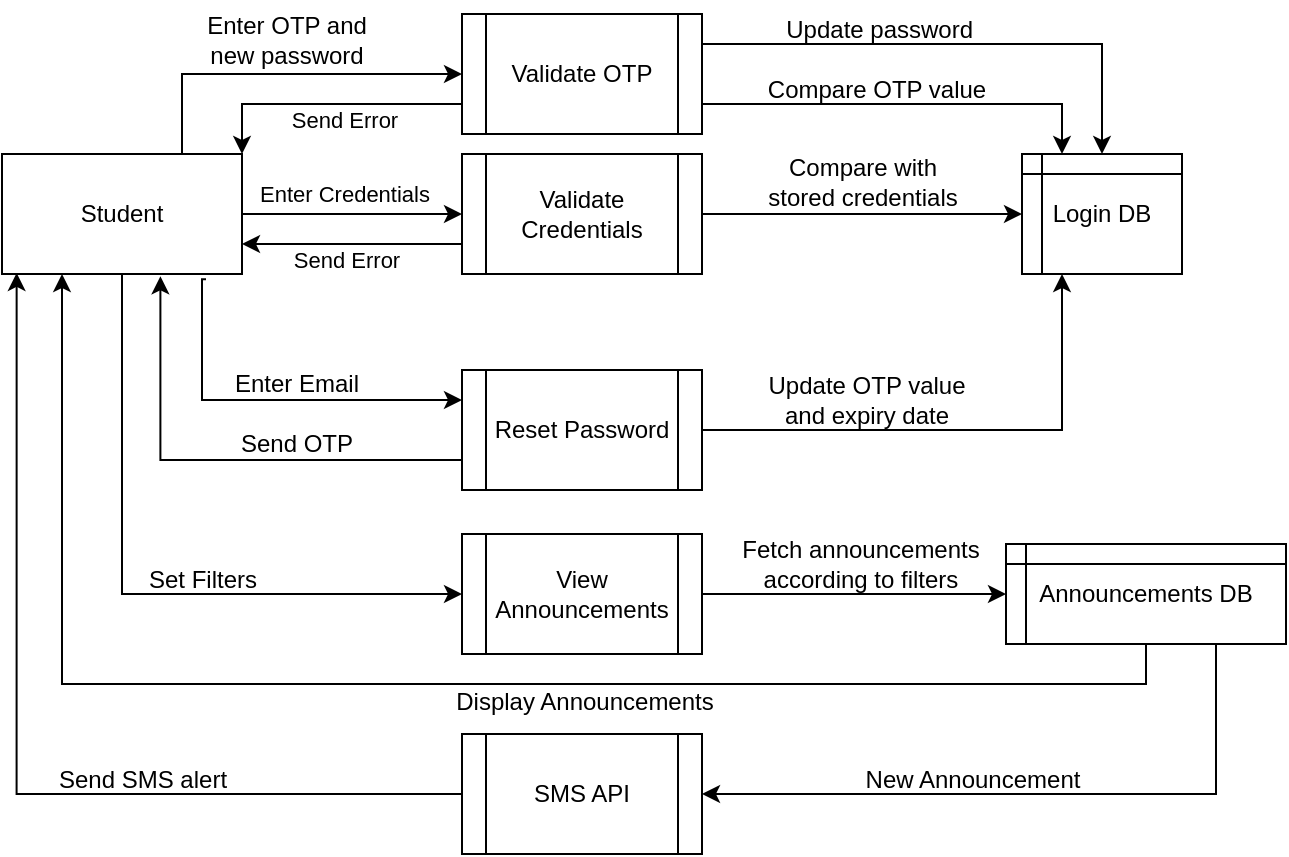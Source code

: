<mxfile version="24.7.17">
  <diagram name="Page-1" id="h7qLzZXBfa_8gzpIA_jv">
    <mxGraphModel dx="1366" dy="741" grid="1" gridSize="10" guides="1" tooltips="1" connect="1" arrows="1" fold="1" page="1" pageScale="1" pageWidth="850" pageHeight="1100" math="0" shadow="0">
      <root>
        <mxCell id="0" />
        <mxCell id="1" parent="0" />
        <mxCell id="lrxJvCzyfzTYvcZ8lVyZ-3" value="" style="edgeStyle=orthogonalEdgeStyle;rounded=0;orthogonalLoop=1;jettySize=auto;html=1;" edge="1" parent="1" source="lrxJvCzyfzTYvcZ8lVyZ-1" target="lrxJvCzyfzTYvcZ8lVyZ-2">
          <mxGeometry relative="1" as="geometry" />
        </mxCell>
        <mxCell id="lrxJvCzyfzTYvcZ8lVyZ-8" value="Enter Credentials" style="edgeLabel;html=1;align=center;verticalAlign=middle;resizable=0;points=[];" vertex="1" connectable="0" parent="lrxJvCzyfzTYvcZ8lVyZ-3">
          <mxGeometry x="-0.208" relative="1" as="geometry">
            <mxPoint x="7" y="-10" as="offset" />
          </mxGeometry>
        </mxCell>
        <mxCell id="lrxJvCzyfzTYvcZ8lVyZ-12" style="edgeStyle=orthogonalEdgeStyle;rounded=0;orthogonalLoop=1;jettySize=auto;html=1;exitX=0.85;exitY=1.044;exitDx=0;exitDy=0;entryX=0;entryY=0.25;entryDx=0;entryDy=0;exitPerimeter=0;" edge="1" parent="1" source="lrxJvCzyfzTYvcZ8lVyZ-1" target="lrxJvCzyfzTYvcZ8lVyZ-11">
          <mxGeometry relative="1" as="geometry">
            <Array as="points">
              <mxPoint x="220" y="153" />
              <mxPoint x="220" y="213" />
            </Array>
          </mxGeometry>
        </mxCell>
        <mxCell id="lrxJvCzyfzTYvcZ8lVyZ-21" style="edgeStyle=orthogonalEdgeStyle;rounded=0;orthogonalLoop=1;jettySize=auto;html=1;exitX=0.75;exitY=0;exitDx=0;exitDy=0;entryX=0;entryY=0.5;entryDx=0;entryDy=0;" edge="1" parent="1" source="lrxJvCzyfzTYvcZ8lVyZ-1" target="lrxJvCzyfzTYvcZ8lVyZ-17">
          <mxGeometry relative="1" as="geometry" />
        </mxCell>
        <mxCell id="lrxJvCzyfzTYvcZ8lVyZ-36" style="edgeStyle=orthogonalEdgeStyle;rounded=0;orthogonalLoop=1;jettySize=auto;html=1;exitX=0.5;exitY=1;exitDx=0;exitDy=0;entryX=0;entryY=0.5;entryDx=0;entryDy=0;" edge="1" parent="1" source="lrxJvCzyfzTYvcZ8lVyZ-1" target="lrxJvCzyfzTYvcZ8lVyZ-35">
          <mxGeometry relative="1" as="geometry" />
        </mxCell>
        <mxCell id="lrxJvCzyfzTYvcZ8lVyZ-1" value="Student" style="rounded=0;whiteSpace=wrap;html=1;" vertex="1" parent="1">
          <mxGeometry x="120" y="90" width="120" height="60" as="geometry" />
        </mxCell>
        <mxCell id="lrxJvCzyfzTYvcZ8lVyZ-9" style="edgeStyle=orthogonalEdgeStyle;rounded=0;orthogonalLoop=1;jettySize=auto;html=1;exitX=1;exitY=0.5;exitDx=0;exitDy=0;entryX=0;entryY=0.5;entryDx=0;entryDy=0;" edge="1" parent="1" source="lrxJvCzyfzTYvcZ8lVyZ-2" target="lrxJvCzyfzTYvcZ8lVyZ-7">
          <mxGeometry relative="1" as="geometry" />
        </mxCell>
        <mxCell id="lrxJvCzyfzTYvcZ8lVyZ-30" style="edgeStyle=orthogonalEdgeStyle;rounded=0;orthogonalLoop=1;jettySize=auto;html=1;exitX=0;exitY=0.75;exitDx=0;exitDy=0;entryX=1;entryY=0.75;entryDx=0;entryDy=0;" edge="1" parent="1" source="lrxJvCzyfzTYvcZ8lVyZ-2" target="lrxJvCzyfzTYvcZ8lVyZ-1">
          <mxGeometry relative="1" as="geometry" />
        </mxCell>
        <mxCell id="lrxJvCzyfzTYvcZ8lVyZ-2" value="Validate Credentials" style="shape=process;whiteSpace=wrap;html=1;backgroundOutline=1;rounded=0;" vertex="1" parent="1">
          <mxGeometry x="350" y="90" width="120" height="60" as="geometry" />
        </mxCell>
        <mxCell id="lrxJvCzyfzTYvcZ8lVyZ-7" value="Login DB" style="shape=internalStorage;whiteSpace=wrap;html=1;backgroundOutline=1;dx=10;dy=10;" vertex="1" parent="1">
          <mxGeometry x="630" y="90" width="80" height="60" as="geometry" />
        </mxCell>
        <mxCell id="lrxJvCzyfzTYvcZ8lVyZ-10" value="Compare with &lt;br&gt;stored credentials" style="text;html=1;align=center;verticalAlign=middle;resizable=0;points=[];autosize=1;strokeColor=none;fillColor=none;" vertex="1" parent="1">
          <mxGeometry x="490" y="84" width="120" height="40" as="geometry" />
        </mxCell>
        <mxCell id="lrxJvCzyfzTYvcZ8lVyZ-13" style="edgeStyle=orthogonalEdgeStyle;rounded=0;orthogonalLoop=1;jettySize=auto;html=1;exitX=1;exitY=0.5;exitDx=0;exitDy=0;entryX=0.25;entryY=1;entryDx=0;entryDy=0;" edge="1" parent="1" source="lrxJvCzyfzTYvcZ8lVyZ-11" target="lrxJvCzyfzTYvcZ8lVyZ-7">
          <mxGeometry relative="1" as="geometry">
            <mxPoint x="650" y="170" as="targetPoint" />
          </mxGeometry>
        </mxCell>
        <mxCell id="lrxJvCzyfzTYvcZ8lVyZ-11" value="Reset Password" style="shape=process;whiteSpace=wrap;html=1;backgroundOutline=1;rounded=0;" vertex="1" parent="1">
          <mxGeometry x="350" y="198" width="120" height="60" as="geometry" />
        </mxCell>
        <mxCell id="lrxJvCzyfzTYvcZ8lVyZ-15" value="Update OTP value &lt;br&gt;and expiry date" style="text;html=1;align=center;verticalAlign=middle;resizable=0;points=[];autosize=1;strokeColor=none;fillColor=none;" vertex="1" parent="1">
          <mxGeometry x="492" y="193" width="120" height="40" as="geometry" />
        </mxCell>
        <mxCell id="lrxJvCzyfzTYvcZ8lVyZ-23" style="edgeStyle=orthogonalEdgeStyle;rounded=0;orthogonalLoop=1;jettySize=auto;html=1;exitX=1;exitY=0.25;exitDx=0;exitDy=0;entryX=0.5;entryY=0;entryDx=0;entryDy=0;" edge="1" parent="1" source="lrxJvCzyfzTYvcZ8lVyZ-17" target="lrxJvCzyfzTYvcZ8lVyZ-7">
          <mxGeometry relative="1" as="geometry" />
        </mxCell>
        <mxCell id="lrxJvCzyfzTYvcZ8lVyZ-25" style="edgeStyle=orthogonalEdgeStyle;rounded=0;orthogonalLoop=1;jettySize=auto;html=1;exitX=1;exitY=0.75;exitDx=0;exitDy=0;entryX=0.25;entryY=0;entryDx=0;entryDy=0;" edge="1" parent="1" source="lrxJvCzyfzTYvcZ8lVyZ-17" target="lrxJvCzyfzTYvcZ8lVyZ-7">
          <mxGeometry relative="1" as="geometry" />
        </mxCell>
        <mxCell id="lrxJvCzyfzTYvcZ8lVyZ-27" style="edgeStyle=orthogonalEdgeStyle;rounded=0;orthogonalLoop=1;jettySize=auto;html=1;exitX=0;exitY=0.75;exitDx=0;exitDy=0;entryX=1;entryY=0;entryDx=0;entryDy=0;" edge="1" parent="1" source="lrxJvCzyfzTYvcZ8lVyZ-17" target="lrxJvCzyfzTYvcZ8lVyZ-1">
          <mxGeometry relative="1" as="geometry" />
        </mxCell>
        <mxCell id="lrxJvCzyfzTYvcZ8lVyZ-28" value="Send Error" style="edgeLabel;html=1;align=center;verticalAlign=middle;resizable=0;points=[];" vertex="1" connectable="0" parent="lrxJvCzyfzTYvcZ8lVyZ-27">
          <mxGeometry x="0.16" y="3" relative="1" as="geometry">
            <mxPoint x="19" y="5" as="offset" />
          </mxGeometry>
        </mxCell>
        <mxCell id="lrxJvCzyfzTYvcZ8lVyZ-17" value="Validate OTP" style="shape=process;whiteSpace=wrap;html=1;backgroundOutline=1;rounded=0;" vertex="1" parent="1">
          <mxGeometry x="350" y="20" width="120" height="60" as="geometry" />
        </mxCell>
        <mxCell id="lrxJvCzyfzTYvcZ8lVyZ-18" style="edgeStyle=orthogonalEdgeStyle;rounded=0;orthogonalLoop=1;jettySize=auto;html=1;exitX=0;exitY=0.75;exitDx=0;exitDy=0;entryX=0.66;entryY=1.019;entryDx=0;entryDy=0;entryPerimeter=0;" edge="1" parent="1" source="lrxJvCzyfzTYvcZ8lVyZ-11" target="lrxJvCzyfzTYvcZ8lVyZ-1">
          <mxGeometry relative="1" as="geometry" />
        </mxCell>
        <mxCell id="lrxJvCzyfzTYvcZ8lVyZ-19" value="Send OTP" style="text;html=1;align=center;verticalAlign=middle;resizable=0;points=[];autosize=1;strokeColor=none;fillColor=none;" vertex="1" parent="1">
          <mxGeometry x="227" y="220" width="80" height="30" as="geometry" />
        </mxCell>
        <mxCell id="lrxJvCzyfzTYvcZ8lVyZ-20" value="Enter Email" style="text;html=1;align=center;verticalAlign=middle;resizable=0;points=[];autosize=1;strokeColor=none;fillColor=none;" vertex="1" parent="1">
          <mxGeometry x="222" y="190" width="90" height="30" as="geometry" />
        </mxCell>
        <mxCell id="lrxJvCzyfzTYvcZ8lVyZ-22" value="Enter OTP and &lt;br&gt;new password" style="text;html=1;align=center;verticalAlign=middle;resizable=0;points=[];autosize=1;strokeColor=none;fillColor=none;" vertex="1" parent="1">
          <mxGeometry x="212" y="13" width="100" height="40" as="geometry" />
        </mxCell>
        <mxCell id="lrxJvCzyfzTYvcZ8lVyZ-24" value="Update password&amp;nbsp;" style="text;html=1;align=center;verticalAlign=middle;resizable=0;points=[];autosize=1;strokeColor=none;fillColor=none;" vertex="1" parent="1">
          <mxGeometry x="500" y="13" width="120" height="30" as="geometry" />
        </mxCell>
        <mxCell id="lrxJvCzyfzTYvcZ8lVyZ-26" value="Compare OTP value" style="text;html=1;align=center;verticalAlign=middle;resizable=0;points=[];autosize=1;strokeColor=none;fillColor=none;" vertex="1" parent="1">
          <mxGeometry x="492" y="43" width="130" height="30" as="geometry" />
        </mxCell>
        <mxCell id="lrxJvCzyfzTYvcZ8lVyZ-32" value="Send Error" style="edgeLabel;html=1;align=center;verticalAlign=middle;resizable=0;points=[];" vertex="1" connectable="0" parent="1">
          <mxGeometry x="291.999" y="143" as="geometry" />
        </mxCell>
        <mxCell id="lrxJvCzyfzTYvcZ8lVyZ-39" style="edgeStyle=orthogonalEdgeStyle;rounded=0;orthogonalLoop=1;jettySize=auto;html=1;exitX=1;exitY=0.5;exitDx=0;exitDy=0;entryX=0;entryY=0.5;entryDx=0;entryDy=0;" edge="1" parent="1" source="lrxJvCzyfzTYvcZ8lVyZ-35" target="lrxJvCzyfzTYvcZ8lVyZ-38">
          <mxGeometry relative="1" as="geometry" />
        </mxCell>
        <mxCell id="lrxJvCzyfzTYvcZ8lVyZ-35" value="View Announcements" style="shape=process;whiteSpace=wrap;html=1;backgroundOutline=1;rounded=0;" vertex="1" parent="1">
          <mxGeometry x="350" y="280" width="120" height="60" as="geometry" />
        </mxCell>
        <mxCell id="lrxJvCzyfzTYvcZ8lVyZ-37" value="Set Filters" style="text;html=1;align=center;verticalAlign=middle;resizable=0;points=[];autosize=1;strokeColor=none;fillColor=none;" vertex="1" parent="1">
          <mxGeometry x="180" y="288" width="80" height="30" as="geometry" />
        </mxCell>
        <mxCell id="lrxJvCzyfzTYvcZ8lVyZ-40" style="edgeStyle=orthogonalEdgeStyle;rounded=0;orthogonalLoop=1;jettySize=auto;html=1;exitX=0.5;exitY=1;exitDx=0;exitDy=0;entryX=0.25;entryY=1;entryDx=0;entryDy=0;" edge="1" parent="1" source="lrxJvCzyfzTYvcZ8lVyZ-38" target="lrxJvCzyfzTYvcZ8lVyZ-1">
          <mxGeometry relative="1" as="geometry">
            <mxPoint x="150" y="190" as="targetPoint" />
          </mxGeometry>
        </mxCell>
        <mxCell id="lrxJvCzyfzTYvcZ8lVyZ-43" style="edgeStyle=orthogonalEdgeStyle;rounded=0;orthogonalLoop=1;jettySize=auto;html=1;exitX=0.75;exitY=1;exitDx=0;exitDy=0;entryX=1;entryY=0.5;entryDx=0;entryDy=0;" edge="1" parent="1" source="lrxJvCzyfzTYvcZ8lVyZ-38" target="lrxJvCzyfzTYvcZ8lVyZ-44">
          <mxGeometry relative="1" as="geometry">
            <mxPoint x="490" y="440" as="targetPoint" />
          </mxGeometry>
        </mxCell>
        <mxCell id="lrxJvCzyfzTYvcZ8lVyZ-38" value="Announcements DB" style="shape=internalStorage;whiteSpace=wrap;html=1;backgroundOutline=1;dx=10;dy=10;" vertex="1" parent="1">
          <mxGeometry x="622" y="285" width="140" height="50" as="geometry" />
        </mxCell>
        <mxCell id="lrxJvCzyfzTYvcZ8lVyZ-41" value="Display Announcements" style="text;html=1;align=center;verticalAlign=middle;resizable=0;points=[];autosize=1;strokeColor=none;fillColor=none;" vertex="1" parent="1">
          <mxGeometry x="336" y="349" width="150" height="30" as="geometry" />
        </mxCell>
        <mxCell id="lrxJvCzyfzTYvcZ8lVyZ-42" value="Fetch announcements &lt;br&gt;according to filters" style="text;html=1;align=center;verticalAlign=middle;resizable=0;points=[];autosize=1;strokeColor=none;fillColor=none;" vertex="1" parent="1">
          <mxGeometry x="479" y="275" width="140" height="40" as="geometry" />
        </mxCell>
        <mxCell id="lrxJvCzyfzTYvcZ8lVyZ-45" style="edgeStyle=orthogonalEdgeStyle;rounded=0;orthogonalLoop=1;jettySize=auto;html=1;exitX=0;exitY=0.5;exitDx=0;exitDy=0;entryX=0.061;entryY=0.991;entryDx=0;entryDy=0;entryPerimeter=0;" edge="1" parent="1" source="lrxJvCzyfzTYvcZ8lVyZ-44" target="lrxJvCzyfzTYvcZ8lVyZ-1">
          <mxGeometry relative="1" as="geometry">
            <mxPoint x="130" y="160" as="targetPoint" />
          </mxGeometry>
        </mxCell>
        <mxCell id="lrxJvCzyfzTYvcZ8lVyZ-44" value="SMS API" style="shape=process;whiteSpace=wrap;html=1;backgroundOutline=1;rounded=0;" vertex="1" parent="1">
          <mxGeometry x="350" y="380" width="120" height="60" as="geometry" />
        </mxCell>
        <mxCell id="lrxJvCzyfzTYvcZ8lVyZ-46" value="New Announcement" style="text;html=1;align=center;verticalAlign=middle;resizable=0;points=[];autosize=1;strokeColor=none;fillColor=none;" vertex="1" parent="1">
          <mxGeometry x="540" y="388" width="130" height="30" as="geometry" />
        </mxCell>
        <mxCell id="lrxJvCzyfzTYvcZ8lVyZ-47" value="Send SMS alert" style="text;html=1;align=center;verticalAlign=middle;resizable=0;points=[];autosize=1;strokeColor=none;fillColor=none;" vertex="1" parent="1">
          <mxGeometry x="135" y="388" width="110" height="30" as="geometry" />
        </mxCell>
      </root>
    </mxGraphModel>
  </diagram>
</mxfile>
